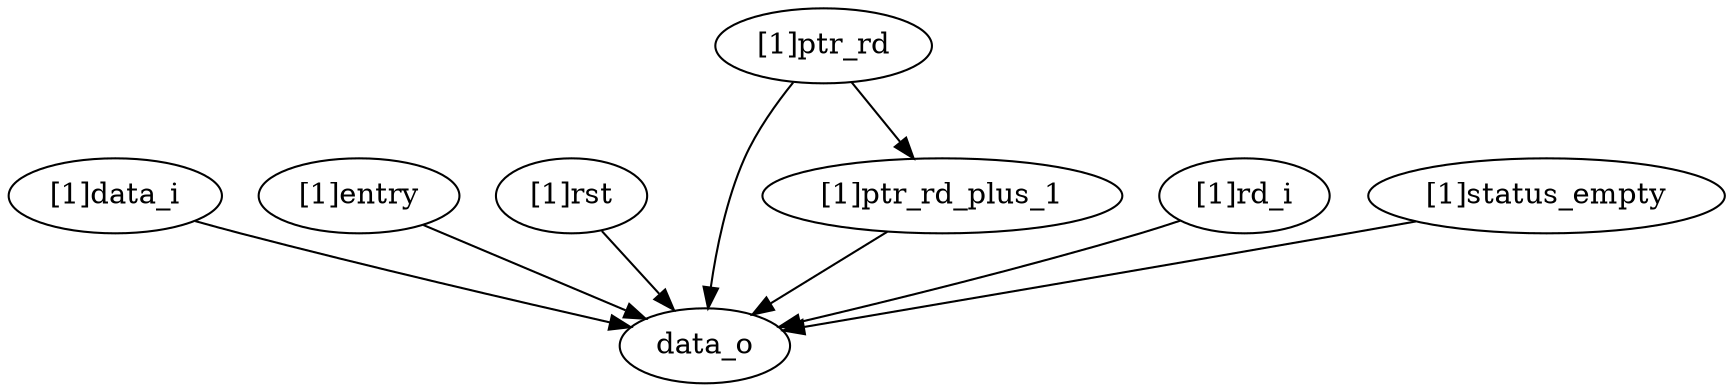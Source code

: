 strict digraph "" {
	"[1]data_i"	 [complexity=4,
		importance=0.174473347082,
		rank=0.0436183367705];
	data_o	 [complexity=0,
		importance=0.137654216286,
		rank=0.0];
	"[1]data_i" -> data_o;
	"[1]entry"	 [complexity=8,
		importance=0.327162157781,
		rank=0.0408952697226];
	"[1]entry" -> data_o;
	"[1]rst"	 [complexity=1,
		importance=0.587435995939,
		rank=0.587435995939];
	"[1]rst" -> data_o;
	"[1]ptr_rd"	 [complexity=6,
		importance=0.229702062343,
		rank=0.0382836770571];
	"[1]ptr_rd" -> data_o;
	"[1]ptr_rd_plus_1"	 [complexity=4,
		importance=0.18060985474,
		rank=0.045152463685];
	"[1]ptr_rd" -> "[1]ptr_rd_plus_1";
	"[1]rd_i"	 [complexity=1,
		importance=0.312127563368,
		rank=0.312127563368];
	"[1]rd_i" -> data_o;
	"[1]status_empty"	 [complexity=1,
		importance=0.499016090237,
		rank=0.499016090237];
	"[1]status_empty" -> data_o;
	"[1]ptr_rd_plus_1" -> data_o;
}
